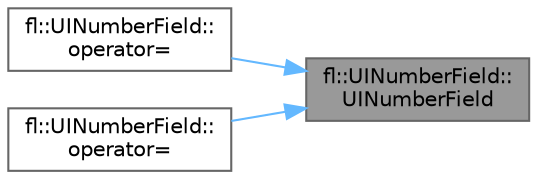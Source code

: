 digraph "fl::UINumberField::UINumberField"
{
 // LATEX_PDF_SIZE
  bgcolor="transparent";
  edge [fontname=Helvetica,fontsize=10,labelfontname=Helvetica,labelfontsize=10];
  node [fontname=Helvetica,fontsize=10,shape=box,height=0.2,width=0.4];
  rankdir="RL";
  Node1 [id="Node000001",label="fl::UINumberField::\lUINumberField",height=0.2,width=0.4,color="gray40", fillcolor="grey60", style="filled", fontcolor="black",tooltip=" "];
  Node1 -> Node2 [id="edge1_Node000001_Node000002",dir="back",color="steelblue1",style="solid",tooltip=" "];
  Node2 [id="Node000002",label="fl::UINumberField::\loperator=",height=0.2,width=0.4,color="grey40", fillcolor="white", style="filled",URL="$d9/d5f/classfl_1_1_u_i_number_field_a32921ba224a5a7687a1125d826358e74.html#a32921ba224a5a7687a1125d826358e74",tooltip=" "];
  Node1 -> Node3 [id="edge2_Node000001_Node000003",dir="back",color="steelblue1",style="solid",tooltip=" "];
  Node3 [id="Node000003",label="fl::UINumberField::\loperator=",height=0.2,width=0.4,color="grey40", fillcolor="white", style="filled",URL="$d9/d5f/classfl_1_1_u_i_number_field_a627eccbe042ab5195ff6a61a01e85952.html#a627eccbe042ab5195ff6a61a01e85952",tooltip=" "];
}
